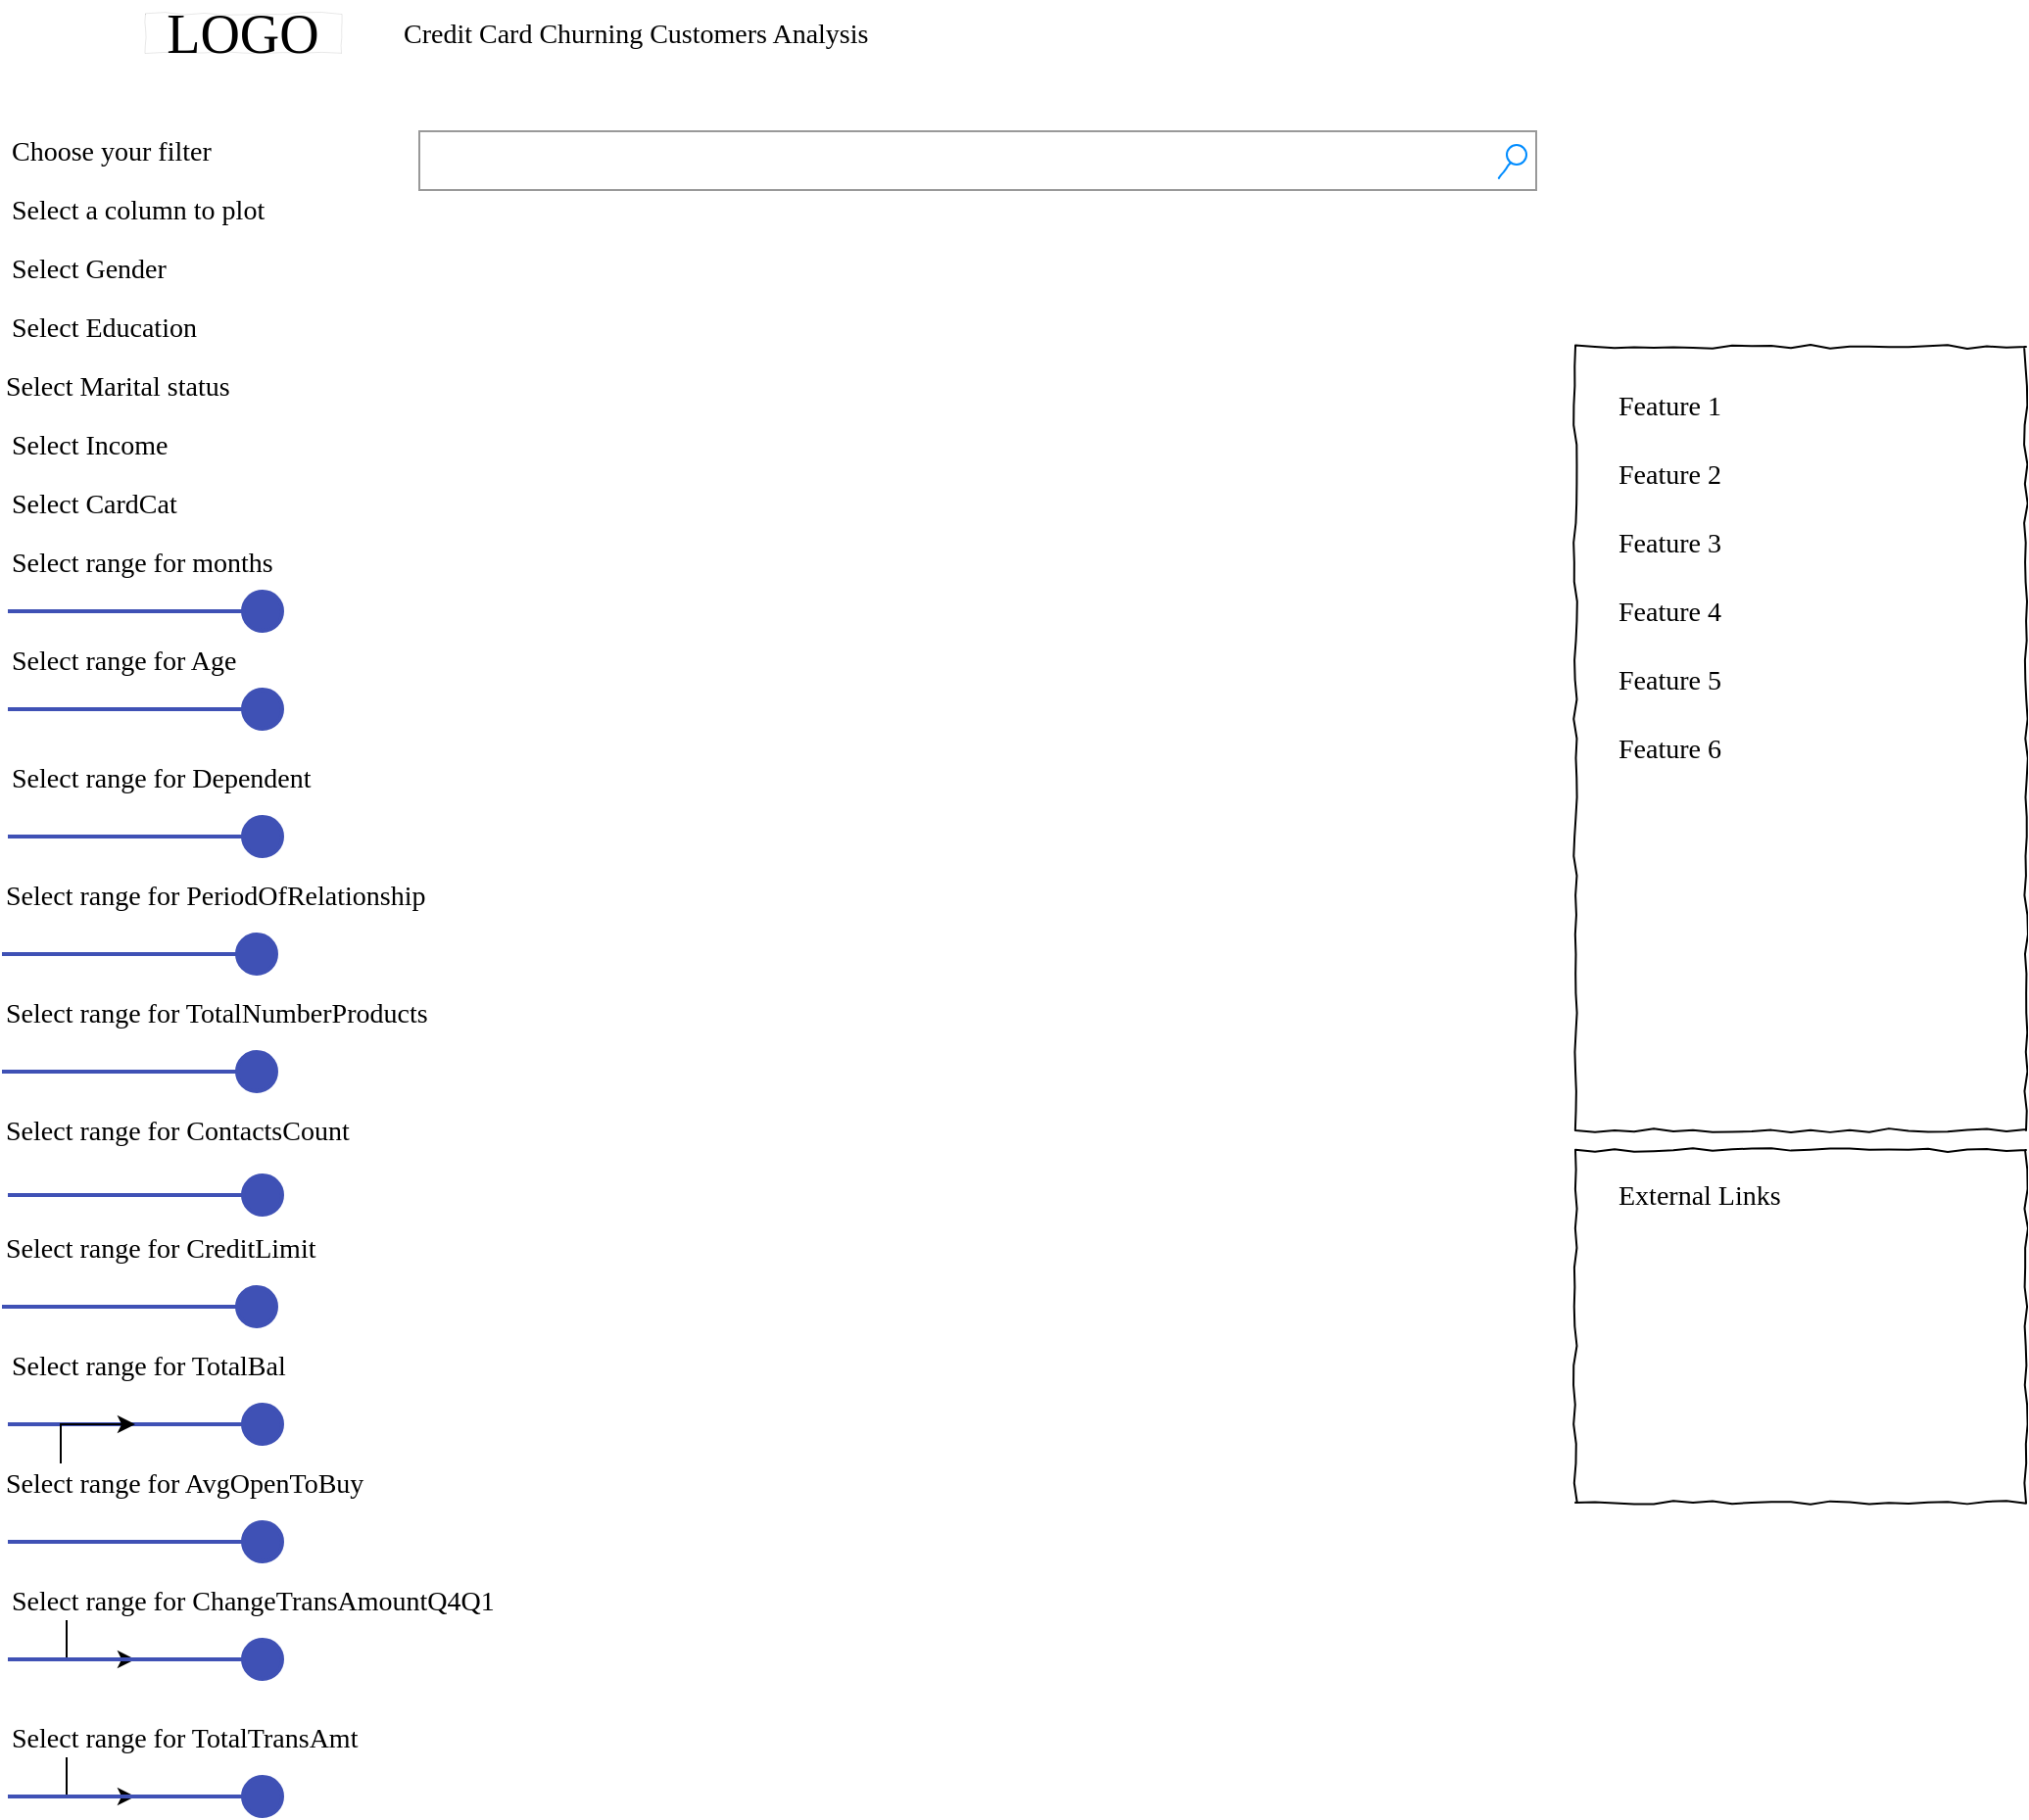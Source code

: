 <mxfile version="22.1.3" type="github">
  <diagram name="Page-1" id="03018318-947c-dd8e-b7a3-06fadd420f32">
    <mxGraphModel dx="1193" dy="633" grid="1" gridSize="10" guides="1" tooltips="1" connect="1" arrows="1" fold="1" page="1" pageScale="1" pageWidth="1100" pageHeight="850" background="none" math="0" shadow="0">
      <root>
        <mxCell id="0" />
        <mxCell id="1" parent="0" />
        <mxCell id="677b7b8949515195-2" value="LOGO" style="whiteSpace=wrap;html=1;rounded=0;shadow=0;labelBackgroundColor=none;strokeWidth=0;fontFamily=Verdana;fontSize=28;align=center;comic=1;" parent="1" vertex="1">
          <mxGeometry x="110" y="60" width="100" height="20" as="geometry" />
        </mxCell>
        <mxCell id="677b7b8949515195-3" value="" style="strokeWidth=1;shadow=0;dashed=0;align=center;html=1;shape=mxgraph.mockup.forms.searchBox;strokeColor=#999999;mainText=;strokeColor2=#008cff;fontColor=#666666;fontSize=17;align=left;spacingLeft=3;rounded=0;labelBackgroundColor=none;comic=1;" parent="1" vertex="1">
          <mxGeometry x="250" y="120" width="570" height="30" as="geometry" />
        </mxCell>
        <mxCell id="677b7b8949515195-4" value="Credit Card Churning Customers Analysis" style="text;html=1;points=[];align=left;verticalAlign=top;spacingTop=-4;fontSize=14;fontFamily=Verdana" parent="1" vertex="1">
          <mxGeometry x="240" y="60" width="60" height="20" as="geometry" />
        </mxCell>
        <mxCell id="677b7b8949515195-11" value="Select range for months" style="text;html=1;points=[];align=left;verticalAlign=top;spacingTop=-4;fontSize=14;fontFamily=Verdana" parent="1" vertex="1">
          <mxGeometry x="40" y="330" width="60" height="20" as="geometry" />
        </mxCell>
        <mxCell id="677b7b8949515195-25" value="" style="whiteSpace=wrap;html=1;rounded=0;shadow=0;labelBackgroundColor=none;strokeWidth=1;fillColor=none;fontFamily=Verdana;fontSize=12;align=center;comic=1;" parent="1" vertex="1">
          <mxGeometry x="840" y="230" width="230" height="400" as="geometry" />
        </mxCell>
        <mxCell id="677b7b8949515195-26" value="" style="whiteSpace=wrap;html=1;rounded=0;shadow=0;labelBackgroundColor=none;strokeWidth=1;fillColor=none;fontFamily=Verdana;fontSize=12;align=center;comic=1;" parent="1" vertex="1">
          <mxGeometry x="840" y="640" width="230" height="180" as="geometry" />
        </mxCell>
        <mxCell id="677b7b8949515195-27" value="Choose your filter" style="text;html=1;points=[];align=left;verticalAlign=top;spacingTop=-4;fontSize=14;fontFamily=Verdana" parent="1" vertex="1">
          <mxGeometry x="40" y="120" width="170" height="20" as="geometry" />
        </mxCell>
        <mxCell id="677b7b8949515195-28" value="Select a column to plot" style="text;html=1;points=[];align=left;verticalAlign=top;spacingTop=-4;fontSize=14;fontFamily=Verdana" parent="1" vertex="1">
          <mxGeometry x="40" y="150" width="170" height="20" as="geometry" />
        </mxCell>
        <mxCell id="677b7b8949515195-29" value="Select Gender" style="text;html=1;points=[];align=left;verticalAlign=top;spacingTop=-4;fontSize=14;fontFamily=Verdana" parent="1" vertex="1">
          <mxGeometry x="40" y="180" width="170" height="20" as="geometry" />
        </mxCell>
        <mxCell id="677b7b8949515195-30" value="Select Education" style="text;html=1;points=[];align=left;verticalAlign=top;spacingTop=-4;fontSize=14;fontFamily=Verdana" parent="1" vertex="1">
          <mxGeometry x="40" y="210" width="170" height="20" as="geometry" />
        </mxCell>
        <mxCell id="677b7b8949515195-31" value="Select CardCat" style="text;html=1;points=[];align=left;verticalAlign=top;spacingTop=-4;fontSize=14;fontFamily=Verdana" parent="1" vertex="1">
          <mxGeometry x="40" y="300" width="170" height="20" as="geometry" />
        </mxCell>
        <mxCell id="677b7b8949515195-39" value="Select Marital status" style="text;html=1;points=[];align=left;verticalAlign=top;spacingTop=-4;fontSize=14;fontFamily=Verdana" parent="1" vertex="1">
          <mxGeometry x="37" y="240" width="170" height="20" as="geometry" />
        </mxCell>
        <mxCell id="677b7b8949515195-40" value="Select Income" style="text;html=1;points=[];align=left;verticalAlign=top;spacingTop=-4;fontSize=14;fontFamily=Verdana" parent="1" vertex="1">
          <mxGeometry x="40" y="270" width="170" height="20" as="geometry" />
        </mxCell>
        <mxCell id="677b7b8949515195-42" value="External Links" style="text;html=1;points=[];align=left;verticalAlign=top;spacingTop=-4;fontSize=14;fontFamily=Verdana" parent="1" vertex="1">
          <mxGeometry x="860" y="653" width="170" height="20" as="geometry" />
        </mxCell>
        <mxCell id="677b7b8949515195-44" value="Feature 1" style="text;html=1;points=[];align=left;verticalAlign=top;spacingTop=-4;fontSize=14;fontFamily=Verdana" parent="1" vertex="1">
          <mxGeometry x="860" y="250" width="170" height="20" as="geometry" />
        </mxCell>
        <mxCell id="677b7b8949515195-45" value="Feature 2" style="text;html=1;points=[];align=left;verticalAlign=top;spacingTop=-4;fontSize=14;fontFamily=Verdana" parent="1" vertex="1">
          <mxGeometry x="860" y="285" width="170" height="20" as="geometry" />
        </mxCell>
        <mxCell id="677b7b8949515195-46" value="Feature 3" style="text;html=1;points=[];align=left;verticalAlign=top;spacingTop=-4;fontSize=14;fontFamily=Verdana" parent="1" vertex="1">
          <mxGeometry x="860" y="320" width="170" height="20" as="geometry" />
        </mxCell>
        <mxCell id="677b7b8949515195-47" value="Feature 4" style="text;html=1;points=[];align=left;verticalAlign=top;spacingTop=-4;fontSize=14;fontFamily=Verdana" parent="1" vertex="1">
          <mxGeometry x="860" y="355" width="170" height="20" as="geometry" />
        </mxCell>
        <mxCell id="677b7b8949515195-48" value="Feature 5" style="text;html=1;points=[];align=left;verticalAlign=top;spacingTop=-4;fontSize=14;fontFamily=Verdana" parent="1" vertex="1">
          <mxGeometry x="860" y="390" width="170" height="20" as="geometry" />
        </mxCell>
        <mxCell id="677b7b8949515195-49" value="Feature 6" style="text;html=1;points=[];align=left;verticalAlign=top;spacingTop=-4;fontSize=14;fontFamily=Verdana" parent="1" vertex="1">
          <mxGeometry x="860" y="425" width="170" height="20" as="geometry" />
        </mxCell>
        <mxCell id="ZoQ4Q6qBY-CvNYGnSl1H-1" value="" style="dashed=0;verticalLabelPosition=bottom;verticalAlign=top;align=center;shape=mxgraph.gmdl.slider2;barPos=100;strokeColor=#3F51B5;opacity=100;strokeWidth=2;fillColor=#3F51B5;handleSize=20;shadow=0;html=1;" vertex="1" parent="1">
          <mxGeometry x="40" y="355" width="130" height="20" as="geometry" />
        </mxCell>
        <mxCell id="ZoQ4Q6qBY-CvNYGnSl1H-6" value="Select range for Age" style="text;html=1;points=[];align=left;verticalAlign=top;spacingTop=-4;fontSize=14;fontFamily=Verdana" vertex="1" parent="1">
          <mxGeometry x="40" y="380" width="60" height="20" as="geometry" />
        </mxCell>
        <mxCell id="ZoQ4Q6qBY-CvNYGnSl1H-7" value="" style="dashed=0;verticalLabelPosition=bottom;verticalAlign=top;align=center;shape=mxgraph.gmdl.slider2;barPos=100;strokeColor=#3F51B5;opacity=100;strokeWidth=2;fillColor=#3F51B5;handleSize=20;shadow=0;html=1;" vertex="1" parent="1">
          <mxGeometry x="40" y="405" width="130" height="20" as="geometry" />
        </mxCell>
        <mxCell id="ZoQ4Q6qBY-CvNYGnSl1H-10" value="Select range for Dependent" style="text;html=1;points=[];align=left;verticalAlign=top;spacingTop=-4;fontSize=14;fontFamily=Verdana" vertex="1" parent="1">
          <mxGeometry x="40" y="440" width="60" height="20" as="geometry" />
        </mxCell>
        <mxCell id="ZoQ4Q6qBY-CvNYGnSl1H-11" value="" style="dashed=0;verticalLabelPosition=bottom;verticalAlign=top;align=center;shape=mxgraph.gmdl.slider2;barPos=100;strokeColor=#3F51B5;opacity=100;strokeWidth=2;fillColor=#3F51B5;handleSize=20;shadow=0;html=1;" vertex="1" parent="1">
          <mxGeometry x="40" y="470" width="130" height="20" as="geometry" />
        </mxCell>
        <mxCell id="ZoQ4Q6qBY-CvNYGnSl1H-12" value="Select range for PeriodOfRelationship" style="text;html=1;points=[];align=left;verticalAlign=top;spacingTop=-4;fontSize=14;fontFamily=Verdana" vertex="1" parent="1">
          <mxGeometry x="37" y="500" width="60" height="20" as="geometry" />
        </mxCell>
        <mxCell id="ZoQ4Q6qBY-CvNYGnSl1H-13" value="" style="dashed=0;verticalLabelPosition=bottom;verticalAlign=top;align=center;shape=mxgraph.gmdl.slider2;barPos=100;strokeColor=#3F51B5;opacity=100;strokeWidth=2;fillColor=#3F51B5;handleSize=20;shadow=0;html=1;" vertex="1" parent="1">
          <mxGeometry x="37" y="530" width="130" height="20" as="geometry" />
        </mxCell>
        <mxCell id="ZoQ4Q6qBY-CvNYGnSl1H-15" value="Select range for TotalNumberProducts" style="text;html=1;points=[];align=left;verticalAlign=top;spacingTop=-4;fontSize=14;fontFamily=Verdana" vertex="1" parent="1">
          <mxGeometry x="37" y="560" width="60" height="20" as="geometry" />
        </mxCell>
        <mxCell id="ZoQ4Q6qBY-CvNYGnSl1H-16" value="" style="dashed=0;verticalLabelPosition=bottom;verticalAlign=top;align=center;shape=mxgraph.gmdl.slider2;barPos=100;strokeColor=#3F51B5;opacity=100;strokeWidth=2;fillColor=#3F51B5;handleSize=20;shadow=0;html=1;" vertex="1" parent="1">
          <mxGeometry x="37" y="590" width="130" height="20" as="geometry" />
        </mxCell>
        <mxCell id="ZoQ4Q6qBY-CvNYGnSl1H-17" value="Select range for ContactsCount" style="text;html=1;points=[];align=left;verticalAlign=top;spacingTop=-4;fontSize=14;fontFamily=Verdana" vertex="1" parent="1">
          <mxGeometry x="37" y="620" width="60" height="20" as="geometry" />
        </mxCell>
        <mxCell id="ZoQ4Q6qBY-CvNYGnSl1H-18" value="" style="dashed=0;verticalLabelPosition=bottom;verticalAlign=top;align=center;shape=mxgraph.gmdl.slider2;barPos=100;strokeColor=#3F51B5;opacity=100;strokeWidth=2;fillColor=#3F51B5;handleSize=20;shadow=0;html=1;" vertex="1" parent="1">
          <mxGeometry x="40" y="653" width="130" height="20" as="geometry" />
        </mxCell>
        <mxCell id="ZoQ4Q6qBY-CvNYGnSl1H-19" value="Select range for CreditLimit" style="text;html=1;points=[];align=left;verticalAlign=top;spacingTop=-4;fontSize=14;fontFamily=Verdana" vertex="1" parent="1">
          <mxGeometry x="37" y="680" width="60" height="20" as="geometry" />
        </mxCell>
        <mxCell id="ZoQ4Q6qBY-CvNYGnSl1H-20" value="" style="dashed=0;verticalLabelPosition=bottom;verticalAlign=top;align=center;shape=mxgraph.gmdl.slider2;barPos=100;strokeColor=#3F51B5;opacity=100;strokeWidth=2;fillColor=#3F51B5;handleSize=20;shadow=0;html=1;" vertex="1" parent="1">
          <mxGeometry x="40" y="830" width="130" height="20" as="geometry" />
        </mxCell>
        <mxCell id="ZoQ4Q6qBY-CvNYGnSl1H-23" value="Select range for TotalBal" style="text;html=1;points=[];align=left;verticalAlign=top;spacingTop=-4;fontSize=14;fontFamily=Verdana" vertex="1" parent="1">
          <mxGeometry x="40" y="740" width="60" height="20" as="geometry" />
        </mxCell>
        <mxCell id="ZoQ4Q6qBY-CvNYGnSl1H-24" value="" style="dashed=0;verticalLabelPosition=bottom;verticalAlign=top;align=center;shape=mxgraph.gmdl.slider2;barPos=100;strokeColor=#3F51B5;opacity=100;strokeWidth=2;fillColor=#3F51B5;handleSize=20;shadow=0;html=1;" vertex="1" parent="1">
          <mxGeometry x="40" y="770" width="130" height="20" as="geometry" />
        </mxCell>
        <mxCell id="ZoQ4Q6qBY-CvNYGnSl1H-27" value="" style="edgeStyle=orthogonalEdgeStyle;rounded=0;orthogonalLoop=1;jettySize=auto;html=1;" edge="1" parent="1" source="ZoQ4Q6qBY-CvNYGnSl1H-25" target="ZoQ4Q6qBY-CvNYGnSl1H-24">
          <mxGeometry relative="1" as="geometry" />
        </mxCell>
        <mxCell id="ZoQ4Q6qBY-CvNYGnSl1H-25" value="Select range for AvgOpenToBuy" style="text;html=1;points=[];align=left;verticalAlign=top;spacingTop=-4;fontSize=14;fontFamily=Verdana" vertex="1" parent="1">
          <mxGeometry x="37" y="800" width="60" height="20" as="geometry" />
        </mxCell>
        <mxCell id="ZoQ4Q6qBY-CvNYGnSl1H-26" value="" style="dashed=0;verticalLabelPosition=bottom;verticalAlign=top;align=center;shape=mxgraph.gmdl.slider2;barPos=100;strokeColor=#3F51B5;opacity=100;strokeWidth=2;fillColor=#3F51B5;handleSize=20;shadow=0;html=1;" vertex="1" parent="1">
          <mxGeometry x="37" y="710" width="130" height="20" as="geometry" />
        </mxCell>
        <mxCell id="ZoQ4Q6qBY-CvNYGnSl1H-32" value="" style="edgeStyle=orthogonalEdgeStyle;rounded=0;orthogonalLoop=1;jettySize=auto;html=1;" edge="1" parent="1" source="ZoQ4Q6qBY-CvNYGnSl1H-28" target="ZoQ4Q6qBY-CvNYGnSl1H-29">
          <mxGeometry relative="1" as="geometry" />
        </mxCell>
        <mxCell id="ZoQ4Q6qBY-CvNYGnSl1H-28" value="Select range for ChangeTransAmountQ4Q1" style="text;html=1;points=[];align=left;verticalAlign=top;spacingTop=-4;fontSize=14;fontFamily=Verdana" vertex="1" parent="1">
          <mxGeometry x="40" y="860" width="60" height="20" as="geometry" />
        </mxCell>
        <mxCell id="ZoQ4Q6qBY-CvNYGnSl1H-29" value="" style="dashed=0;verticalLabelPosition=bottom;verticalAlign=top;align=center;shape=mxgraph.gmdl.slider2;barPos=100;strokeColor=#3F51B5;opacity=100;strokeWidth=2;fillColor=#3F51B5;handleSize=20;shadow=0;html=1;" vertex="1" parent="1">
          <mxGeometry x="40" y="890" width="130" height="20" as="geometry" />
        </mxCell>
        <mxCell id="ZoQ4Q6qBY-CvNYGnSl1H-35" value="" style="edgeStyle=orthogonalEdgeStyle;rounded=0;orthogonalLoop=1;jettySize=auto;html=1;" edge="1" parent="1" source="ZoQ4Q6qBY-CvNYGnSl1H-33" target="ZoQ4Q6qBY-CvNYGnSl1H-34">
          <mxGeometry relative="1" as="geometry" />
        </mxCell>
        <mxCell id="ZoQ4Q6qBY-CvNYGnSl1H-33" value="Select range for TotalTransAmt" style="text;html=1;points=[];align=left;verticalAlign=top;spacingTop=-4;fontSize=14;fontFamily=Verdana" vertex="1" parent="1">
          <mxGeometry x="40" y="930" width="60" height="20" as="geometry" />
        </mxCell>
        <mxCell id="ZoQ4Q6qBY-CvNYGnSl1H-34" value="" style="dashed=0;verticalLabelPosition=bottom;verticalAlign=top;align=center;shape=mxgraph.gmdl.slider2;barPos=100;strokeColor=#3F51B5;opacity=100;strokeWidth=2;fillColor=#3F51B5;handleSize=20;shadow=0;html=1;" vertex="1" parent="1">
          <mxGeometry x="40" y="960" width="130" height="20" as="geometry" />
        </mxCell>
      </root>
    </mxGraphModel>
  </diagram>
</mxfile>
